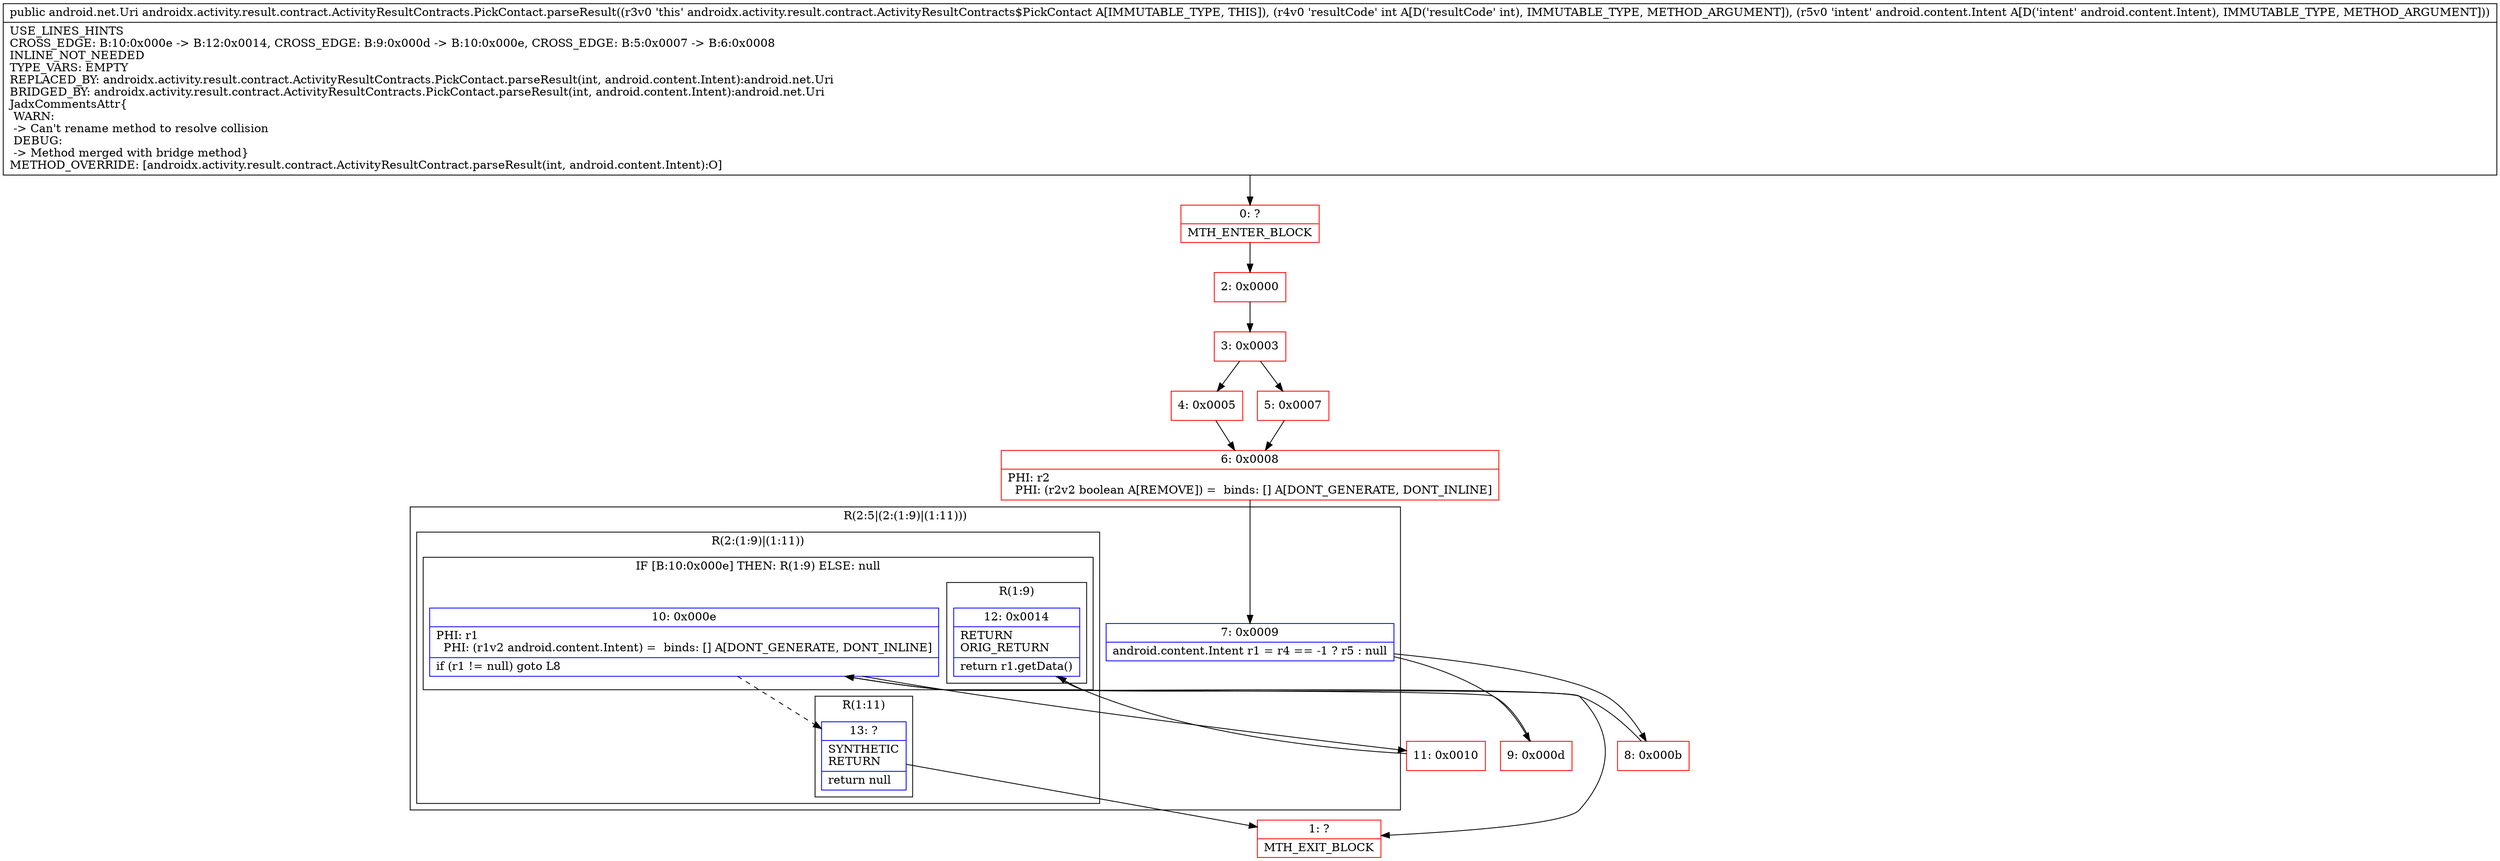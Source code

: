 digraph "CFG forandroidx.activity.result.contract.ActivityResultContracts.PickContact.parseResult(ILandroid\/content\/Intent;)Landroid\/net\/Uri;" {
subgraph cluster_Region_239170625 {
label = "R(2:5|(2:(1:9)|(1:11)))";
node [shape=record,color=blue];
Node_7 [shape=record,label="{7\:\ 0x0009|android.content.Intent r1 = r4 == \-1 ? r5 : null\l}"];
subgraph cluster_Region_641596598 {
label = "R(2:(1:9)|(1:11))";
node [shape=record,color=blue];
subgraph cluster_IfRegion_2007286278 {
label = "IF [B:10:0x000e] THEN: R(1:9) ELSE: null";
node [shape=record,color=blue];
Node_10 [shape=record,label="{10\:\ 0x000e|PHI: r1 \l  PHI: (r1v2 android.content.Intent) =  binds: [] A[DONT_GENERATE, DONT_INLINE]\l|if (r1 != null) goto L8\l}"];
subgraph cluster_Region_216780370 {
label = "R(1:9)";
node [shape=record,color=blue];
Node_12 [shape=record,label="{12\:\ 0x0014|RETURN\lORIG_RETURN\l|return r1.getData()\l}"];
}
}
subgraph cluster_Region_433690423 {
label = "R(1:11)";
node [shape=record,color=blue];
Node_13 [shape=record,label="{13\:\ ?|SYNTHETIC\lRETURN\l|return null\l}"];
}
}
}
Node_0 [shape=record,color=red,label="{0\:\ ?|MTH_ENTER_BLOCK\l}"];
Node_2 [shape=record,color=red,label="{2\:\ 0x0000}"];
Node_3 [shape=record,color=red,label="{3\:\ 0x0003}"];
Node_4 [shape=record,color=red,label="{4\:\ 0x0005}"];
Node_6 [shape=record,color=red,label="{6\:\ 0x0008|PHI: r2 \l  PHI: (r2v2 boolean A[REMOVE]) =  binds: [] A[DONT_GENERATE, DONT_INLINE]\l}"];
Node_8 [shape=record,color=red,label="{8\:\ 0x000b}"];
Node_11 [shape=record,color=red,label="{11\:\ 0x0010}"];
Node_1 [shape=record,color=red,label="{1\:\ ?|MTH_EXIT_BLOCK\l}"];
Node_9 [shape=record,color=red,label="{9\:\ 0x000d}"];
Node_5 [shape=record,color=red,label="{5\:\ 0x0007}"];
MethodNode[shape=record,label="{public android.net.Uri androidx.activity.result.contract.ActivityResultContracts.PickContact.parseResult((r3v0 'this' androidx.activity.result.contract.ActivityResultContracts$PickContact A[IMMUTABLE_TYPE, THIS]), (r4v0 'resultCode' int A[D('resultCode' int), IMMUTABLE_TYPE, METHOD_ARGUMENT]), (r5v0 'intent' android.content.Intent A[D('intent' android.content.Intent), IMMUTABLE_TYPE, METHOD_ARGUMENT]))  | USE_LINES_HINTS\lCROSS_EDGE: B:10:0x000e \-\> B:12:0x0014, CROSS_EDGE: B:9:0x000d \-\> B:10:0x000e, CROSS_EDGE: B:5:0x0007 \-\> B:6:0x0008\lINLINE_NOT_NEEDED\lTYPE_VARS: EMPTY\lREPLACED_BY: androidx.activity.result.contract.ActivityResultContracts.PickContact.parseResult(int, android.content.Intent):android.net.Uri\lBRIDGED_BY: androidx.activity.result.contract.ActivityResultContracts.PickContact.parseResult(int, android.content.Intent):android.net.Uri\lJadxCommentsAttr\{\l WARN: \l \-\> Can't rename method to resolve collision\l DEBUG: \l \-\> Method merged with bridge method\}\lMETHOD_OVERRIDE: [androidx.activity.result.contract.ActivityResultContract.parseResult(int, android.content.Intent):O]\l}"];
MethodNode -> Node_0;Node_7 -> Node_8;
Node_7 -> Node_9;
Node_10 -> Node_11;
Node_10 -> Node_13[style=dashed];
Node_12 -> Node_1;
Node_13 -> Node_1;
Node_0 -> Node_2;
Node_2 -> Node_3;
Node_3 -> Node_4;
Node_3 -> Node_5;
Node_4 -> Node_6;
Node_6 -> Node_7;
Node_8 -> Node_10;
Node_11 -> Node_12;
Node_9 -> Node_10;
Node_5 -> Node_6;
}

